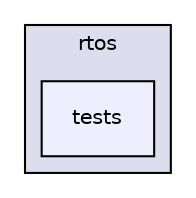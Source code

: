 digraph "rtos/tests" {
  compound=true
  node [ fontsize="10", fontname="Helvetica"];
  edge [ labelfontsize="10", labelfontname="Helvetica"];
  subgraph clusterdir_da9b1fa3a11988e83c393c7410ee9ef9 {
    graph [ bgcolor="#ddddee", pencolor="black", label="rtos" fontname="Helvetica", fontsize="10", URL="dir_da9b1fa3a11988e83c393c7410ee9ef9.html"]
  dir_2507f2e8d7ff1c2bb69b3865e58670c4 [shape=box, label="tests", style="filled", fillcolor="#eeeeff", pencolor="black", URL="dir_2507f2e8d7ff1c2bb69b3865e58670c4.html"];
  }
}
